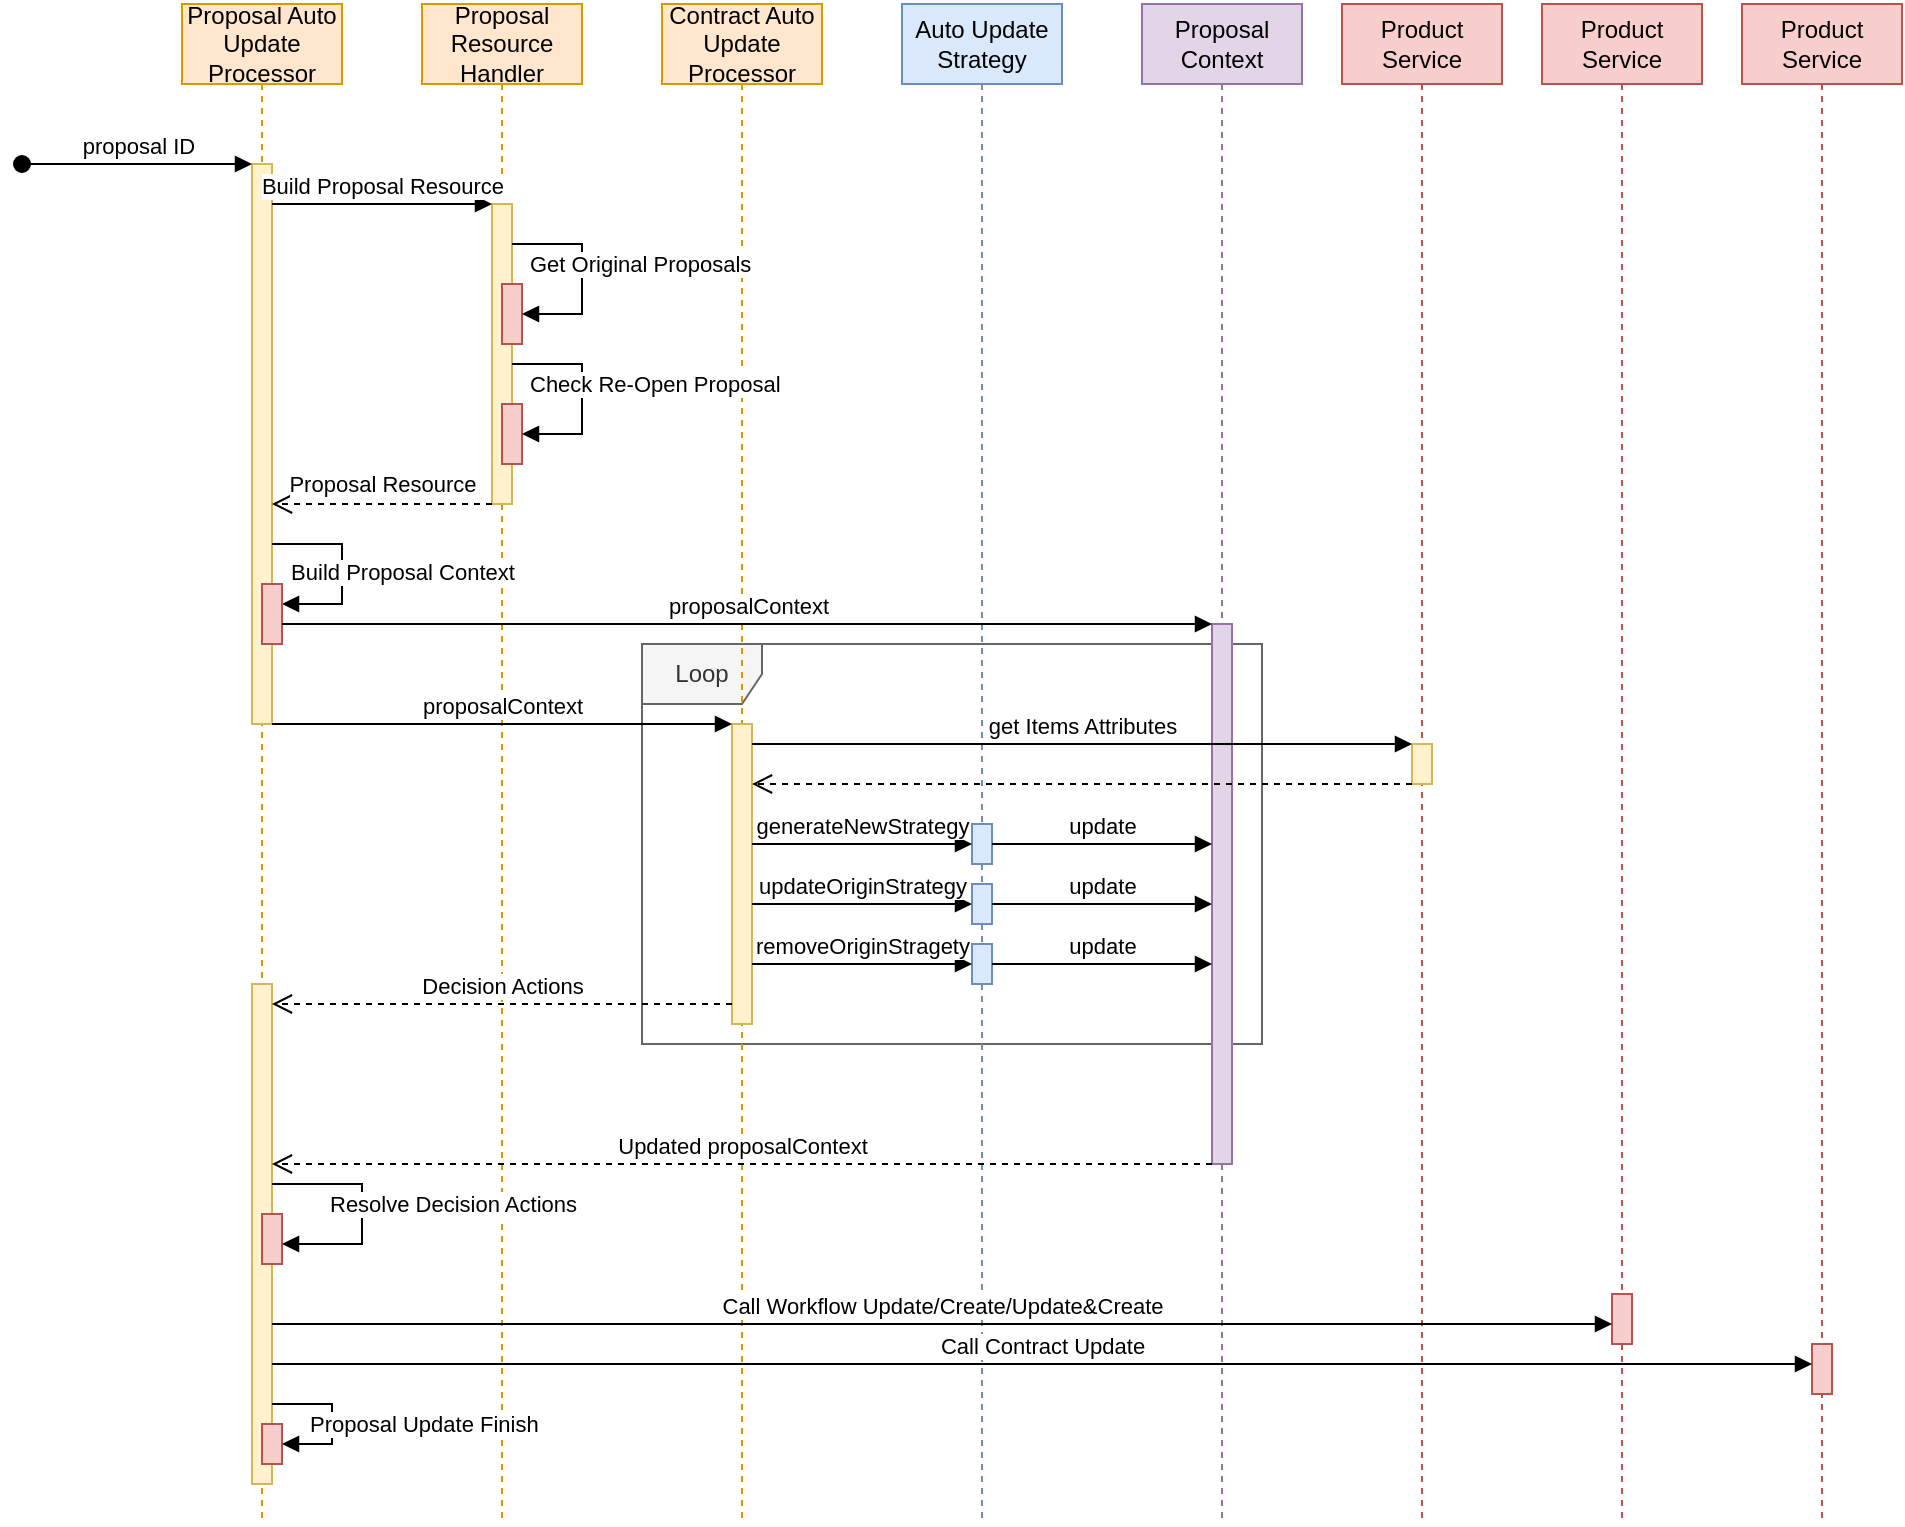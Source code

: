 <mxfile version="14.9.2" type="github">
  <diagram id="vb5DFwSze8nv0TOMKXwz" name="Page-1">
    <mxGraphModel dx="948" dy="588" grid="1" gridSize="10" guides="1" tooltips="1" connect="1" arrows="1" fold="1" page="1" pageScale="1" pageWidth="827" pageHeight="1169" math="0" shadow="0">
      <root>
        <mxCell id="0" />
        <mxCell id="1" parent="0" />
        <mxCell id="yhGn-xtxUoY_vjiY6p_X-127" value="Loop" style="shape=umlFrame;whiteSpace=wrap;html=1;fillColor=#f5f5f5;strokeColor=#666666;fontColor=#333333;strokeWidth=1;" vertex="1" parent="1">
          <mxGeometry x="350" y="360" width="310" height="200" as="geometry" />
        </mxCell>
        <mxCell id="yhGn-xtxUoY_vjiY6p_X-33" value="&lt;font style=&quot;font-size: 12px&quot;&gt;Proposal Auto Update Processor&lt;/font&gt;" style="shape=umlLifeline;perimeter=lifelinePerimeter;whiteSpace=wrap;html=1;container=1;collapsible=0;recursiveResize=0;outlineConnect=0;fillColor=#ffe6cc;strokeColor=#d79b00;" vertex="1" parent="1">
          <mxGeometry x="120" y="40" width="80" height="760" as="geometry" />
        </mxCell>
        <mxCell id="yhGn-xtxUoY_vjiY6p_X-37" value="" style="html=1;points=[];perimeter=orthogonalPerimeter;fillColor=#fff2cc;strokeColor=#d6b656;" vertex="1" parent="yhGn-xtxUoY_vjiY6p_X-33">
          <mxGeometry x="35" y="80" width="10" height="280" as="geometry" />
        </mxCell>
        <mxCell id="yhGn-xtxUoY_vjiY6p_X-38" value="proposal ID" style="html=1;verticalAlign=bottom;startArrow=oval;endArrow=block;startSize=8;" edge="1" target="yhGn-xtxUoY_vjiY6p_X-37" parent="yhGn-xtxUoY_vjiY6p_X-33">
          <mxGeometry relative="1" as="geometry">
            <mxPoint x="-80" y="80" as="sourcePoint" />
          </mxGeometry>
        </mxCell>
        <mxCell id="yhGn-xtxUoY_vjiY6p_X-95" value="" style="html=1;points=[];perimeter=orthogonalPerimeter;fillColor=#fff2cc;strokeColor=#d6b656;" vertex="1" parent="yhGn-xtxUoY_vjiY6p_X-33">
          <mxGeometry x="35" y="490" width="10" height="250" as="geometry" />
        </mxCell>
        <mxCell id="yhGn-xtxUoY_vjiY6p_X-36" value="&lt;font style=&quot;font-size: 12px&quot;&gt;Proposal &lt;br&gt;Resource Handler&lt;/font&gt;" style="shape=umlLifeline;perimeter=lifelinePerimeter;whiteSpace=wrap;html=1;container=1;collapsible=0;recursiveResize=0;outlineConnect=0;fillColor=#ffe6cc;strokeColor=#d79b00;" vertex="1" parent="1">
          <mxGeometry x="240" y="40" width="80" height="760" as="geometry" />
        </mxCell>
        <mxCell id="yhGn-xtxUoY_vjiY6p_X-39" value="" style="html=1;points=[];perimeter=orthogonalPerimeter;fillColor=#fff2cc;strokeColor=#d6b656;" vertex="1" parent="yhGn-xtxUoY_vjiY6p_X-36">
          <mxGeometry x="35" y="100" width="10" height="150" as="geometry" />
        </mxCell>
        <mxCell id="yhGn-xtxUoY_vjiY6p_X-40" value="Build Proposal Resource" style="html=1;verticalAlign=bottom;endArrow=block;entryX=0;entryY=0;" edge="1" target="yhGn-xtxUoY_vjiY6p_X-39" parent="1" source="yhGn-xtxUoY_vjiY6p_X-37">
          <mxGeometry relative="1" as="geometry">
            <mxPoint x="245" y="140" as="sourcePoint" />
          </mxGeometry>
        </mxCell>
        <mxCell id="yhGn-xtxUoY_vjiY6p_X-62" value="&lt;font style=&quot;font-size: 12px&quot;&gt;Product Service&lt;/font&gt;" style="shape=umlLifeline;perimeter=lifelinePerimeter;whiteSpace=wrap;html=1;container=1;collapsible=0;recursiveResize=0;outlineConnect=0;fillColor=#f8cecc;strokeColor=#b85450;" vertex="1" parent="1">
          <mxGeometry x="700" y="40" width="80" height="760" as="geometry" />
        </mxCell>
        <mxCell id="yhGn-xtxUoY_vjiY6p_X-63" value="" style="html=1;points=[];perimeter=orthogonalPerimeter;fillColor=#fff2cc;strokeColor=#d6b656;" vertex="1" parent="yhGn-xtxUoY_vjiY6p_X-62">
          <mxGeometry x="35" y="370" width="10" height="20" as="geometry" />
        </mxCell>
        <mxCell id="yhGn-xtxUoY_vjiY6p_X-74" value="" style="html=1;verticalAlign=bottom;endArrow=open;dashed=1;endSize=8;" edge="1" parent="1" source="yhGn-xtxUoY_vjiY6p_X-39" target="yhGn-xtxUoY_vjiY6p_X-37">
          <mxGeometry relative="1" as="geometry">
            <mxPoint x="275" y="380" as="sourcePoint" />
            <mxPoint x="165" y="380" as="targetPoint" />
            <Array as="points">
              <mxPoint x="240" y="290" />
            </Array>
          </mxGeometry>
        </mxCell>
        <mxCell id="yhGn-xtxUoY_vjiY6p_X-90" value="Proposal Resource" style="edgeLabel;html=1;align=center;verticalAlign=middle;resizable=0;points=[];" vertex="1" connectable="0" parent="yhGn-xtxUoY_vjiY6p_X-74">
          <mxGeometry x="0.291" y="2" relative="1" as="geometry">
            <mxPoint x="16" y="-12" as="offset" />
          </mxGeometry>
        </mxCell>
        <mxCell id="yhGn-xtxUoY_vjiY6p_X-75" value="Build Proposal Context" style="html=1;verticalAlign=bottom;endArrow=block;rounded=0;" edge="1" parent="1" source="yhGn-xtxUoY_vjiY6p_X-37" target="yhGn-xtxUoY_vjiY6p_X-94">
          <mxGeometry x="0.222" y="30" width="80" relative="1" as="geometry">
            <mxPoint x="200" y="420" as="sourcePoint" />
            <mxPoint x="170" y="340" as="targetPoint" />
            <Array as="points">
              <mxPoint x="200" y="310" />
              <mxPoint x="200" y="340" />
              <mxPoint x="190" y="340" />
            </Array>
            <mxPoint as="offset" />
          </mxGeometry>
        </mxCell>
        <mxCell id="yhGn-xtxUoY_vjiY6p_X-76" value="&lt;font style=&quot;font-size: 12px&quot;&gt;Contract Auto Update Processor&lt;/font&gt;" style="shape=umlLifeline;perimeter=lifelinePerimeter;whiteSpace=wrap;html=1;container=1;collapsible=0;recursiveResize=0;outlineConnect=0;fillColor=#ffe6cc;strokeColor=#d79b00;" vertex="1" parent="1">
          <mxGeometry x="360" y="40" width="80" height="760" as="geometry" />
        </mxCell>
        <mxCell id="yhGn-xtxUoY_vjiY6p_X-92" value="" style="html=1;points=[];perimeter=orthogonalPerimeter;fillColor=#fff2cc;strokeColor=#d6b656;" vertex="1" parent="yhGn-xtxUoY_vjiY6p_X-76">
          <mxGeometry x="35" y="360" width="10" height="150" as="geometry" />
        </mxCell>
        <mxCell id="yhGn-xtxUoY_vjiY6p_X-81" value="Auto Update Strategy" style="shape=umlLifeline;perimeter=lifelinePerimeter;whiteSpace=wrap;html=1;container=1;collapsible=0;recursiveResize=0;outlineConnect=0;fillColor=#dae8fc;strokeColor=#6c8ebf;" vertex="1" parent="1">
          <mxGeometry x="480" y="40" width="80" height="760" as="geometry" />
        </mxCell>
        <mxCell id="yhGn-xtxUoY_vjiY6p_X-100" value="" style="html=1;points=[];perimeter=orthogonalPerimeter;fillColor=#dae8fc;strokeColor=#6c8ebf;" vertex="1" parent="yhGn-xtxUoY_vjiY6p_X-81">
          <mxGeometry x="35" y="410" width="10" height="20" as="geometry" />
        </mxCell>
        <mxCell id="yhGn-xtxUoY_vjiY6p_X-86" value="" style="html=1;points=[];perimeter=orthogonalPerimeter;fillColor=#f8cecc;strokeColor=#b85450;" vertex="1" parent="1">
          <mxGeometry x="280" y="180" width="10" height="30" as="geometry" />
        </mxCell>
        <mxCell id="yhGn-xtxUoY_vjiY6p_X-87" value="Get Original Proposals" style="edgeStyle=orthogonalEdgeStyle;html=1;align=left;spacingLeft=2;endArrow=block;rounded=0;" edge="1" parent="1" target="yhGn-xtxUoY_vjiY6p_X-86" source="yhGn-xtxUoY_vjiY6p_X-39">
          <mxGeometry x="-0.895" y="-10" relative="1" as="geometry">
            <mxPoint x="295" y="160" as="sourcePoint" />
            <Array as="points">
              <mxPoint x="320" y="160" />
              <mxPoint x="320" y="195" />
            </Array>
            <mxPoint as="offset" />
          </mxGeometry>
        </mxCell>
        <mxCell id="yhGn-xtxUoY_vjiY6p_X-88" value="" style="html=1;points=[];perimeter=orthogonalPerimeter;fillColor=#f8cecc;strokeColor=#b85450;" vertex="1" parent="1">
          <mxGeometry x="280" y="240" width="10" height="30" as="geometry" />
        </mxCell>
        <mxCell id="yhGn-xtxUoY_vjiY6p_X-89" value="Check Re-Open Proposal" style="edgeStyle=orthogonalEdgeStyle;html=1;align=left;spacingLeft=2;endArrow=block;rounded=0;" edge="1" parent="1" target="yhGn-xtxUoY_vjiY6p_X-88">
          <mxGeometry x="-0.9" y="-10" relative="1" as="geometry">
            <mxPoint x="285" y="220" as="sourcePoint" />
            <Array as="points">
              <mxPoint x="320" y="220" />
              <mxPoint x="320" y="255" />
            </Array>
            <mxPoint as="offset" />
          </mxGeometry>
        </mxCell>
        <mxCell id="yhGn-xtxUoY_vjiY6p_X-93" value="proposalContext" style="html=1;verticalAlign=bottom;endArrow=block;" edge="1" parent="1" source="yhGn-xtxUoY_vjiY6p_X-37" target="yhGn-xtxUoY_vjiY6p_X-92">
          <mxGeometry width="80" relative="1" as="geometry">
            <mxPoint x="165" y="360" as="sourcePoint" />
            <mxPoint x="280" y="370" as="targetPoint" />
            <Array as="points">
              <mxPoint x="350" y="400" />
            </Array>
          </mxGeometry>
        </mxCell>
        <mxCell id="yhGn-xtxUoY_vjiY6p_X-94" value="" style="html=1;points=[];perimeter=orthogonalPerimeter;fillColor=#f8cecc;strokeColor=#b85450;" vertex="1" parent="1">
          <mxGeometry x="160" y="330" width="10" height="30" as="geometry" />
        </mxCell>
        <mxCell id="yhGn-xtxUoY_vjiY6p_X-96" value="Decision Actions" style="html=1;verticalAlign=bottom;endArrow=open;dashed=1;endSize=8;" edge="1" parent="1" source="yhGn-xtxUoY_vjiY6p_X-92" target="yhGn-xtxUoY_vjiY6p_X-95">
          <mxGeometry relative="1" as="geometry">
            <mxPoint x="395" y="600" as="sourcePoint" />
            <mxPoint x="230" y="490" as="targetPoint" />
            <Array as="points">
              <mxPoint x="320" y="540" />
            </Array>
          </mxGeometry>
        </mxCell>
        <mxCell id="yhGn-xtxUoY_vjiY6p_X-97" value="Proposal&lt;br&gt;Context" style="shape=umlLifeline;perimeter=lifelinePerimeter;whiteSpace=wrap;html=1;container=1;collapsible=0;recursiveResize=0;outlineConnect=0;fillColor=#e1d5e7;strokeColor=#9673a6;" vertex="1" parent="1">
          <mxGeometry x="600" y="40" width="80" height="760" as="geometry" />
        </mxCell>
        <mxCell id="yhGn-xtxUoY_vjiY6p_X-99" value="" style="html=1;points=[];perimeter=orthogonalPerimeter;fillColor=#e1d5e7;strokeColor=#9673a6;" vertex="1" parent="yhGn-xtxUoY_vjiY6p_X-97">
          <mxGeometry x="35" y="310" width="10" height="270" as="geometry" />
        </mxCell>
        <mxCell id="yhGn-xtxUoY_vjiY6p_X-98" value="proposalContext" style="html=1;verticalAlign=bottom;endArrow=block;" edge="1" parent="1" source="yhGn-xtxUoY_vjiY6p_X-94" target="yhGn-xtxUoY_vjiY6p_X-99">
          <mxGeometry width="80" relative="1" as="geometry">
            <mxPoint x="200" y="340" as="sourcePoint" />
            <mxPoint x="280" y="340" as="targetPoint" />
          </mxGeometry>
        </mxCell>
        <mxCell id="yhGn-xtxUoY_vjiY6p_X-102" value="update" style="html=1;verticalAlign=bottom;endArrow=block;" edge="1" parent="1" source="yhGn-xtxUoY_vjiY6p_X-100" target="yhGn-xtxUoY_vjiY6p_X-99">
          <mxGeometry width="80" relative="1" as="geometry">
            <mxPoint x="540" y="390" as="sourcePoint" />
            <mxPoint x="620" y="390" as="targetPoint" />
          </mxGeometry>
        </mxCell>
        <mxCell id="yhGn-xtxUoY_vjiY6p_X-103" value="" style="html=1;points=[];perimeter=orthogonalPerimeter;fillColor=#dae8fc;strokeColor=#6c8ebf;" vertex="1" parent="1">
          <mxGeometry x="515" y="480" width="10" height="20" as="geometry" />
        </mxCell>
        <mxCell id="yhGn-xtxUoY_vjiY6p_X-104" value="update" style="html=1;verticalAlign=bottom;endArrow=block;" edge="1" parent="1" source="yhGn-xtxUoY_vjiY6p_X-103" target="yhGn-xtxUoY_vjiY6p_X-99">
          <mxGeometry width="80" relative="1" as="geometry">
            <mxPoint x="525" y="419.67" as="sourcePoint" />
            <mxPoint x="635" y="419.67" as="targetPoint" />
          </mxGeometry>
        </mxCell>
        <mxCell id="yhGn-xtxUoY_vjiY6p_X-105" value="" style="html=1;points=[];perimeter=orthogonalPerimeter;fillColor=#dae8fc;strokeColor=#6c8ebf;" vertex="1" parent="1">
          <mxGeometry x="515" y="510" width="10" height="20" as="geometry" />
        </mxCell>
        <mxCell id="yhGn-xtxUoY_vjiY6p_X-107" value="update" style="html=1;verticalAlign=bottom;endArrow=block;" edge="1" parent="1" source="yhGn-xtxUoY_vjiY6p_X-105" target="yhGn-xtxUoY_vjiY6p_X-99">
          <mxGeometry width="80" relative="1" as="geometry">
            <mxPoint x="525" y="580" as="sourcePoint" />
            <mxPoint x="635" y="580" as="targetPoint" />
          </mxGeometry>
        </mxCell>
        <mxCell id="yhGn-xtxUoY_vjiY6p_X-108" value="generateNewStrategy" style="html=1;verticalAlign=bottom;endArrow=block;" edge="1" parent="1" source="yhGn-xtxUoY_vjiY6p_X-92" target="yhGn-xtxUoY_vjiY6p_X-100">
          <mxGeometry width="80" relative="1" as="geometry">
            <mxPoint x="430" y="420" as="sourcePoint" />
            <mxPoint x="510" y="420" as="targetPoint" />
            <Array as="points">
              <mxPoint x="450" y="460" />
            </Array>
          </mxGeometry>
        </mxCell>
        <mxCell id="yhGn-xtxUoY_vjiY6p_X-109" value="updateOriginStrategy" style="html=1;verticalAlign=bottom;endArrow=block;" edge="1" parent="1" source="yhGn-xtxUoY_vjiY6p_X-92" target="yhGn-xtxUoY_vjiY6p_X-103">
          <mxGeometry width="80" relative="1" as="geometry">
            <mxPoint x="405" y="419.67" as="sourcePoint" />
            <mxPoint x="515" y="419.67" as="targetPoint" />
            <Array as="points">
              <mxPoint x="450" y="490" />
            </Array>
          </mxGeometry>
        </mxCell>
        <mxCell id="yhGn-xtxUoY_vjiY6p_X-110" value="removeOriginStragety" style="html=1;verticalAlign=bottom;endArrow=block;" edge="1" parent="1" source="yhGn-xtxUoY_vjiY6p_X-92" target="yhGn-xtxUoY_vjiY6p_X-105">
          <mxGeometry width="80" relative="1" as="geometry">
            <mxPoint x="405" y="580" as="sourcePoint" />
            <mxPoint x="515" y="580" as="targetPoint" />
            <Array as="points">
              <mxPoint x="440" y="520" />
            </Array>
          </mxGeometry>
        </mxCell>
        <mxCell id="yhGn-xtxUoY_vjiY6p_X-111" value="Updated proposalContext" style="html=1;verticalAlign=bottom;endArrow=open;dashed=1;endSize=8;" edge="1" parent="1" target="yhGn-xtxUoY_vjiY6p_X-95">
          <mxGeometry relative="1" as="geometry">
            <mxPoint x="635" y="620" as="sourcePoint" />
            <mxPoint x="420" y="590" as="targetPoint" />
            <Array as="points">
              <mxPoint x="440" y="620" />
            </Array>
          </mxGeometry>
        </mxCell>
        <mxCell id="yhGn-xtxUoY_vjiY6p_X-112" value="get Items Attributes" style="html=1;verticalAlign=bottom;endArrow=block;" edge="1" parent="1" source="yhGn-xtxUoY_vjiY6p_X-92" target="yhGn-xtxUoY_vjiY6p_X-63">
          <mxGeometry width="80" relative="1" as="geometry">
            <mxPoint x="410" y="380" as="sourcePoint" />
            <mxPoint x="490" y="380" as="targetPoint" />
            <Array as="points">
              <mxPoint x="690" y="410" />
            </Array>
          </mxGeometry>
        </mxCell>
        <mxCell id="yhGn-xtxUoY_vjiY6p_X-114" value="" style="html=1;verticalAlign=bottom;endArrow=open;dashed=1;endSize=8;" edge="1" parent="1" source="yhGn-xtxUoY_vjiY6p_X-63" target="yhGn-xtxUoY_vjiY6p_X-92">
          <mxGeometry relative="1" as="geometry">
            <mxPoint x="550" y="390" as="sourcePoint" />
            <mxPoint x="470" y="390" as="targetPoint" />
            <Array as="points">
              <mxPoint x="550" y="430" />
            </Array>
          </mxGeometry>
        </mxCell>
        <mxCell id="yhGn-xtxUoY_vjiY6p_X-115" value="&lt;font style=&quot;font-size: 12px&quot;&gt;Product Service&lt;/font&gt;" style="shape=umlLifeline;perimeter=lifelinePerimeter;whiteSpace=wrap;html=1;container=1;collapsible=0;recursiveResize=0;outlineConnect=0;fillColor=#f8cecc;strokeColor=#b85450;" vertex="1" parent="1">
          <mxGeometry x="800" y="40" width="80" height="760" as="geometry" />
        </mxCell>
        <mxCell id="yhGn-xtxUoY_vjiY6p_X-122" value="" style="html=1;points=[];perimeter=orthogonalPerimeter;fillColor=#f8cecc;strokeColor=#b85450;" vertex="1" parent="yhGn-xtxUoY_vjiY6p_X-115">
          <mxGeometry x="35" y="645" width="10" height="25" as="geometry" />
        </mxCell>
        <mxCell id="yhGn-xtxUoY_vjiY6p_X-117" value="&lt;font style=&quot;font-size: 12px&quot;&gt;Product Service&lt;/font&gt;" style="shape=umlLifeline;perimeter=lifelinePerimeter;whiteSpace=wrap;html=1;container=1;collapsible=0;recursiveResize=0;outlineConnect=0;fillColor=#f8cecc;strokeColor=#b85450;" vertex="1" parent="1">
          <mxGeometry x="900" y="40" width="80" height="760" as="geometry" />
        </mxCell>
        <mxCell id="yhGn-xtxUoY_vjiY6p_X-119" value="" style="html=1;points=[];perimeter=orthogonalPerimeter;fillColor=#f8cecc;strokeColor=#b85450;" vertex="1" parent="1">
          <mxGeometry x="160" y="645" width="10" height="25" as="geometry" />
        </mxCell>
        <mxCell id="yhGn-xtxUoY_vjiY6p_X-120" value="Resolve Decision Actions" style="edgeStyle=orthogonalEdgeStyle;html=1;align=left;spacingLeft=2;endArrow=block;rounded=0;" edge="1" target="yhGn-xtxUoY_vjiY6p_X-119" parent="1" source="yhGn-xtxUoY_vjiY6p_X-95">
          <mxGeometry x="-0.565" y="-10" relative="1" as="geometry">
            <mxPoint x="200" y="660" as="sourcePoint" />
            <Array as="points">
              <mxPoint x="210" y="630" />
              <mxPoint x="210" y="660" />
            </Array>
            <mxPoint as="offset" />
          </mxGeometry>
        </mxCell>
        <mxCell id="yhGn-xtxUoY_vjiY6p_X-121" value="Call Workflow Update/Create/Update&amp;amp;Create" style="html=1;verticalAlign=bottom;endArrow=block;" edge="1" parent="1" source="yhGn-xtxUoY_vjiY6p_X-95" target="yhGn-xtxUoY_vjiY6p_X-122">
          <mxGeometry width="80" relative="1" as="geometry">
            <mxPoint x="200" y="700" as="sourcePoint" />
            <mxPoint x="280" y="700" as="targetPoint" />
            <Array as="points">
              <mxPoint x="480" y="700" />
            </Array>
          </mxGeometry>
        </mxCell>
        <mxCell id="yhGn-xtxUoY_vjiY6p_X-123" value="" style="html=1;points=[];perimeter=orthogonalPerimeter;fillColor=#f8cecc;strokeColor=#b85450;" vertex="1" parent="1">
          <mxGeometry x="935" y="710" width="10" height="25" as="geometry" />
        </mxCell>
        <mxCell id="yhGn-xtxUoY_vjiY6p_X-124" value="Call Contract Update" style="html=1;verticalAlign=bottom;endArrow=block;" edge="1" parent="1" source="yhGn-xtxUoY_vjiY6p_X-95" target="yhGn-xtxUoY_vjiY6p_X-123">
          <mxGeometry width="80" relative="1" as="geometry">
            <mxPoint x="180" y="732.17" as="sourcePoint" />
            <mxPoint x="890" y="732.17" as="targetPoint" />
            <Array as="points">
              <mxPoint x="495" y="720" />
            </Array>
          </mxGeometry>
        </mxCell>
        <mxCell id="yhGn-xtxUoY_vjiY6p_X-125" value="" style="html=1;points=[];perimeter=orthogonalPerimeter;fillColor=#f8cecc;strokeColor=#b85450;" vertex="1" parent="1">
          <mxGeometry x="160" y="750" width="10" height="20" as="geometry" />
        </mxCell>
        <mxCell id="yhGn-xtxUoY_vjiY6p_X-126" value="Proposal Update Finish" style="edgeStyle=orthogonalEdgeStyle;html=1;align=left;spacingLeft=2;endArrow=block;rounded=0;" edge="1" target="yhGn-xtxUoY_vjiY6p_X-125" parent="1" source="yhGn-xtxUoY_vjiY6p_X-95">
          <mxGeometry x="0.733" y="-10" relative="1" as="geometry">
            <mxPoint x="165" y="720" as="sourcePoint" />
            <Array as="points">
              <mxPoint x="195" y="740" />
              <mxPoint x="195" y="760" />
            </Array>
            <mxPoint as="offset" />
          </mxGeometry>
        </mxCell>
      </root>
    </mxGraphModel>
  </diagram>
</mxfile>

